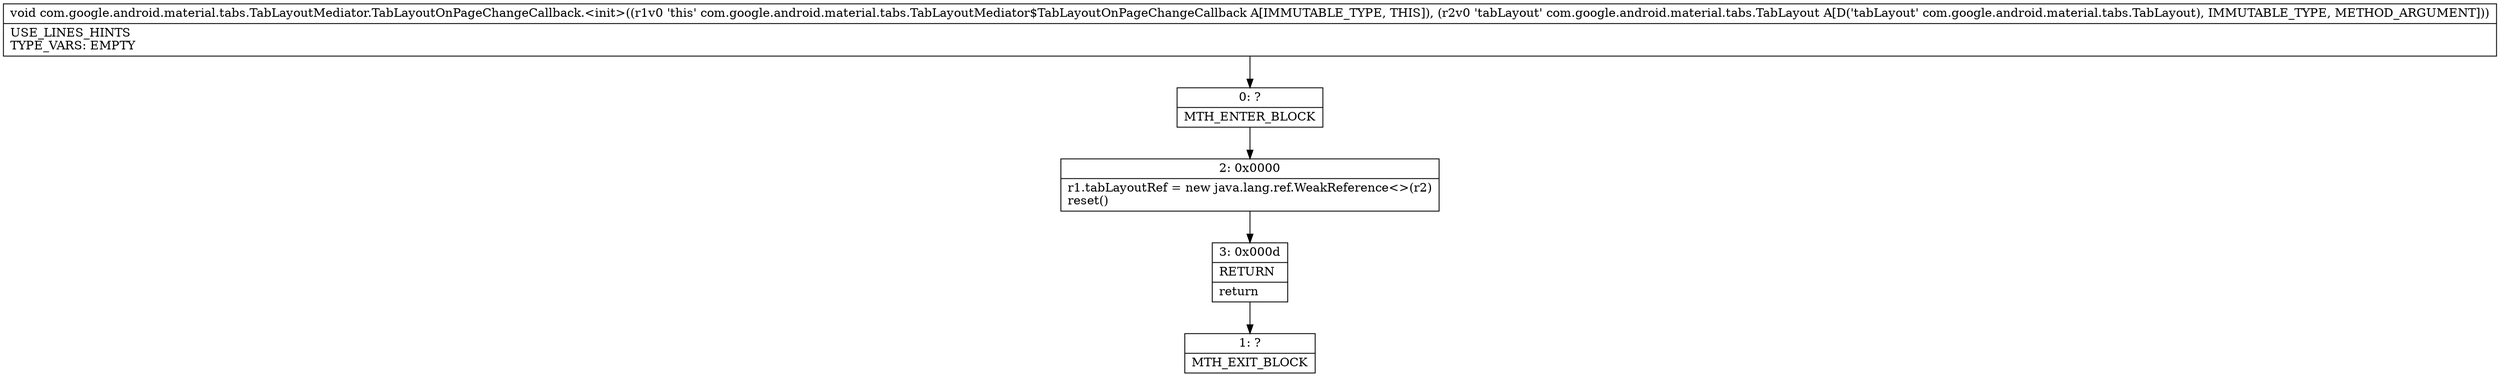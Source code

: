 digraph "CFG forcom.google.android.material.tabs.TabLayoutMediator.TabLayoutOnPageChangeCallback.\<init\>(Lcom\/google\/android\/material\/tabs\/TabLayout;)V" {
Node_0 [shape=record,label="{0\:\ ?|MTH_ENTER_BLOCK\l}"];
Node_2 [shape=record,label="{2\:\ 0x0000|r1.tabLayoutRef = new java.lang.ref.WeakReference\<\>(r2)\lreset()\l}"];
Node_3 [shape=record,label="{3\:\ 0x000d|RETURN\l|return\l}"];
Node_1 [shape=record,label="{1\:\ ?|MTH_EXIT_BLOCK\l}"];
MethodNode[shape=record,label="{void com.google.android.material.tabs.TabLayoutMediator.TabLayoutOnPageChangeCallback.\<init\>((r1v0 'this' com.google.android.material.tabs.TabLayoutMediator$TabLayoutOnPageChangeCallback A[IMMUTABLE_TYPE, THIS]), (r2v0 'tabLayout' com.google.android.material.tabs.TabLayout A[D('tabLayout' com.google.android.material.tabs.TabLayout), IMMUTABLE_TYPE, METHOD_ARGUMENT]))  | USE_LINES_HINTS\lTYPE_VARS: EMPTY\l}"];
MethodNode -> Node_0;Node_0 -> Node_2;
Node_2 -> Node_3;
Node_3 -> Node_1;
}

